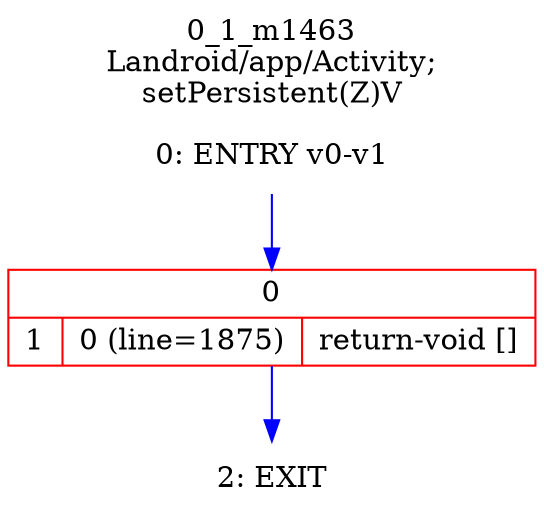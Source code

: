 digraph G {
rankdir=UD;
labelloc=t;
label="0_1_m1463\nLandroid/app/Activity;
setPersistent(Z)V";
0[label="0: ENTRY v0-v1",shape=plaintext];
1[label="{0|{1|0 (line=1875)|return-void []\l}}",shape=record, color=red];
2[label="2: EXIT",shape=plaintext];
0->1 [color=blue, fontcolor=blue,weight=100, taillabel=""];
1->2 [color=blue, fontcolor=blue,weight=100, taillabel=""];
}
